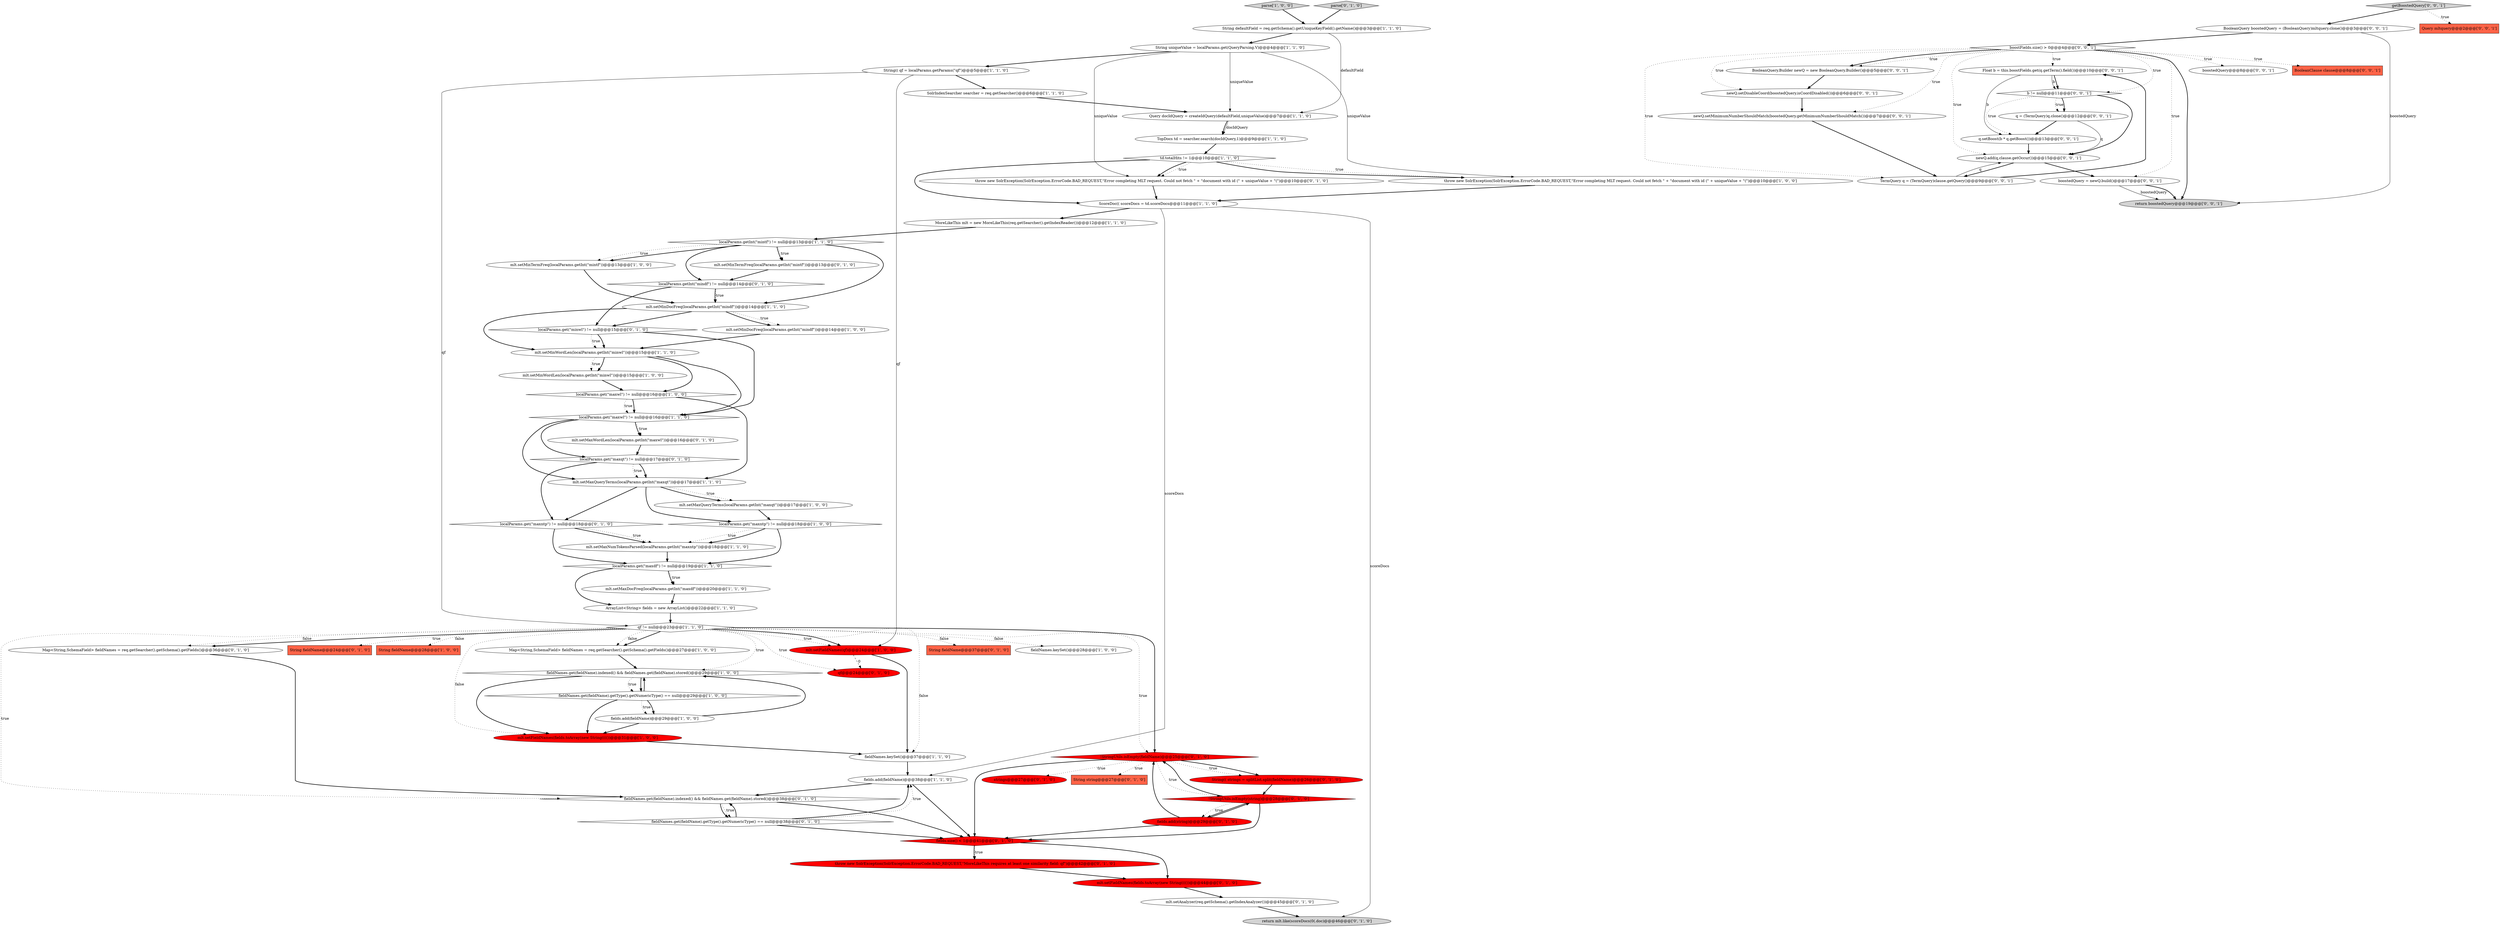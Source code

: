 digraph {
26 [style = filled, label = "String(( qf = localParams.getParams(\"qf\")@@@5@@@['1', '1', '0']", fillcolor = white, shape = ellipse image = "AAA0AAABBB1BBB"];
46 [style = filled, label = "return mlt.like(scoreDocs(0(.doc)@@@46@@@['0', '1', '0']", fillcolor = lightgray, shape = ellipse image = "AAA0AAABBB2BBB"];
35 [style = filled, label = "mlt.setMaxQueryTerms(localParams.getInt(\"maxqt\"))@@@17@@@['1', '1', '0']", fillcolor = white, shape = ellipse image = "AAA0AAABBB1BBB"];
56 [style = filled, label = "mlt.setAnalyzer(req.getSchema().getIndexAnalyzer())@@@45@@@['0', '1', '0']", fillcolor = white, shape = ellipse image = "AAA0AAABBB2BBB"];
65 [style = filled, label = "Float b = this.boostFields.get(q.getTerm().field())@@@10@@@['0', '0', '1']", fillcolor = white, shape = ellipse image = "AAA0AAABBB3BBB"];
67 [style = filled, label = "BooleanQuery.Builder newQ = new BooleanQuery.Builder()@@@5@@@['0', '0', '1']", fillcolor = white, shape = ellipse image = "AAA0AAABBB3BBB"];
5 [style = filled, label = "localParams.get(\"maxwl\") != null@@@16@@@['1', '1', '0']", fillcolor = white, shape = diamond image = "AAA0AAABBB1BBB"];
48 [style = filled, label = "mlt.setMaxWordLen(localParams.getInt(\"maxwl\"))@@@16@@@['0', '1', '0']", fillcolor = white, shape = ellipse image = "AAA0AAABBB2BBB"];
49 [style = filled, label = "localParams.getInt(\"mindf\") != null@@@14@@@['0', '1', '0']", fillcolor = white, shape = diamond image = "AAA0AAABBB2BBB"];
54 [style = filled, label = "String fieldName@@@24@@@['0', '1', '0']", fillcolor = tomato, shape = box image = "AAA0AAABBB2BBB"];
76 [style = filled, label = "boostedQuery = newQ.build()@@@17@@@['0', '0', '1']", fillcolor = white, shape = ellipse image = "AAA0AAABBB3BBB"];
8 [style = filled, label = "mlt.setMinDocFreq(localParams.getInt(\"mindf\"))@@@14@@@['1', '0', '0']", fillcolor = white, shape = ellipse image = "AAA0AAABBB1BBB"];
7 [style = filled, label = "parse['1', '0', '0']", fillcolor = lightgray, shape = diamond image = "AAA0AAABBB1BBB"];
18 [style = filled, label = "localParams.get(\"maxntp\") != null@@@18@@@['1', '0', '0']", fillcolor = white, shape = diamond image = "AAA0AAABBB1BBB"];
47 [style = filled, label = "strings@@@27@@@['0', '1', '0']", fillcolor = red, shape = ellipse image = "AAA1AAABBB2BBB"];
68 [style = filled, label = "Query mltquery@@@2@@@['0', '0', '1']", fillcolor = tomato, shape = box image = "AAA0AAABBB3BBB"];
73 [style = filled, label = "boostedQuery@@@8@@@['0', '0', '1']", fillcolor = white, shape = ellipse image = "AAA0AAABBB3BBB"];
78 [style = filled, label = "TermQuery q = (TermQuery)clause.getQuery()@@@9@@@['0', '0', '1']", fillcolor = white, shape = ellipse image = "AAA0AAABBB3BBB"];
58 [style = filled, label = "qf@@@24@@@['0', '1', '0']", fillcolor = red, shape = ellipse image = "AAA1AAABBB2BBB"];
20 [style = filled, label = "mlt.setMaxNumTokensParsed(localParams.getInt(\"maxntp\"))@@@18@@@['1', '1', '0']", fillcolor = white, shape = ellipse image = "AAA0AAABBB1BBB"];
33 [style = filled, label = "String fieldName@@@28@@@['1', '0', '0']", fillcolor = tomato, shape = box image = "AAA0AAABBB1BBB"];
74 [style = filled, label = "BooleanClause clause@@@8@@@['0', '0', '1']", fillcolor = tomato, shape = box image = "AAA0AAABBB3BBB"];
24 [style = filled, label = "mlt.setFieldNames(qf)@@@24@@@['1', '0', '0']", fillcolor = red, shape = ellipse image = "AAA1AAABBB1BBB"];
28 [style = filled, label = "Query docIdQuery = createIdQuery(defaultField,uniqueValue)@@@7@@@['1', '1', '0']", fillcolor = white, shape = ellipse image = "AAA0AAABBB1BBB"];
62 [style = filled, label = "boostFields.size() > 0@@@4@@@['0', '0', '1']", fillcolor = white, shape = diamond image = "AAA0AAABBB3BBB"];
57 [style = filled, label = "parse['0', '1', '0']", fillcolor = lightgray, shape = diamond image = "AAA0AAABBB2BBB"];
16 [style = filled, label = "String defaultField = req.getSchema().getUniqueKeyField().getName()@@@3@@@['1', '1', '0']", fillcolor = white, shape = ellipse image = "AAA0AAABBB1BBB"];
21 [style = filled, label = "fields.add(fieldName)@@@38@@@['1', '1', '0']", fillcolor = white, shape = ellipse image = "AAA0AAABBB1BBB"];
4 [style = filled, label = "mlt.setFieldNames(fields.toArray(new String(((())@@@31@@@['1', '0', '0']", fillcolor = red, shape = ellipse image = "AAA1AAABBB1BBB"];
23 [style = filled, label = "fields.add(fieldName)@@@29@@@['1', '0', '0']", fillcolor = white, shape = ellipse image = "AAA0AAABBB1BBB"];
32 [style = filled, label = "qf != null@@@23@@@['1', '1', '0']", fillcolor = white, shape = diamond image = "AAA0AAABBB1BBB"];
63 [style = filled, label = "getBoostedQuery['0', '0', '1']", fillcolor = lightgray, shape = diamond image = "AAA0AAABBB3BBB"];
59 [style = filled, label = "fieldNames.get(fieldName).getType().getNumericType() == null@@@38@@@['0', '1', '0']", fillcolor = white, shape = diamond image = "AAA0AAABBB2BBB"];
69 [style = filled, label = "return boostedQuery@@@19@@@['0', '0', '1']", fillcolor = lightgray, shape = ellipse image = "AAA0AAABBB3BBB"];
14 [style = filled, label = "fieldNames.get(fieldName).indexed() && fieldNames.get(fieldName).stored()@@@29@@@['1', '0', '0']", fillcolor = white, shape = diamond image = "AAA0AAABBB1BBB"];
6 [style = filled, label = "String uniqueValue = localParams.get(QueryParsing.V)@@@4@@@['1', '1', '0']", fillcolor = white, shape = ellipse image = "AAA0AAABBB1BBB"];
15 [style = filled, label = "localParams.getInt(\"mintf\") != null@@@13@@@['1', '1', '0']", fillcolor = white, shape = diamond image = "AAA0AAABBB1BBB"];
66 [style = filled, label = "b != null@@@11@@@['0', '0', '1']", fillcolor = white, shape = diamond image = "AAA0AAABBB3BBB"];
22 [style = filled, label = "SolrIndexSearcher searcher = req.getSearcher()@@@6@@@['1', '1', '0']", fillcolor = white, shape = ellipse image = "AAA0AAABBB1BBB"];
55 [style = filled, label = "mlt.setFieldNames(fields.toArray(new String(((())@@@44@@@['0', '1', '0']", fillcolor = red, shape = ellipse image = "AAA1AAABBB2BBB"];
9 [style = filled, label = "mlt.setMinWordLen(localParams.getInt(\"minwl\"))@@@15@@@['1', '0', '0']", fillcolor = white, shape = ellipse image = "AAA0AAABBB1BBB"];
50 [style = filled, label = "String(( strings = splitList.split(fieldName)@@@26@@@['0', '1', '0']", fillcolor = red, shape = ellipse image = "AAA1AAABBB2BBB"];
19 [style = filled, label = "mlt.setMinWordLen(localParams.getInt(\"minwl\"))@@@15@@@['1', '1', '0']", fillcolor = white, shape = ellipse image = "AAA0AAABBB1BBB"];
61 [style = filled, label = "!StringUtils.isEmpty(fieldName)@@@25@@@['0', '1', '0']", fillcolor = red, shape = diamond image = "AAA1AAABBB2BBB"];
52 [style = filled, label = "fields.add(string)@@@29@@@['0', '1', '0']", fillcolor = red, shape = ellipse image = "AAA1AAABBB2BBB"];
75 [style = filled, label = "q = (TermQuery)q.clone()@@@12@@@['0', '0', '1']", fillcolor = white, shape = ellipse image = "AAA0AAABBB3BBB"];
17 [style = filled, label = "td.totalHits != 1@@@10@@@['1', '1', '0']", fillcolor = white, shape = diamond image = "AAA0AAABBB1BBB"];
12 [style = filled, label = "fieldNames.keySet()@@@37@@@['1', '1', '0']", fillcolor = white, shape = ellipse image = "AAA0AAABBB1BBB"];
3 [style = filled, label = "localParams.get(\"maxwl\") != null@@@16@@@['1', '0', '0']", fillcolor = white, shape = diamond image = "AAA0AAABBB1BBB"];
36 [style = filled, label = "localParams.get(\"maxdf\") != null@@@19@@@['1', '1', '0']", fillcolor = white, shape = diamond image = "AAA0AAABBB1BBB"];
37 [style = filled, label = "Map<String,SchemaField> fieldNames = req.getSearcher().getSchema().getFields()@@@36@@@['0', '1', '0']", fillcolor = white, shape = ellipse image = "AAA0AAABBB2BBB"];
60 [style = filled, label = "throw new SolrException(SolrException.ErrorCode.BAD_REQUEST,\"MoreLikeThis requires at least one similarity field: qf\")@@@42@@@['0', '1', '0']", fillcolor = red, shape = ellipse image = "AAA1AAABBB2BBB"];
31 [style = filled, label = "TopDocs td = searcher.search(docIdQuery,1)@@@9@@@['1', '1', '0']", fillcolor = white, shape = ellipse image = "AAA0AAABBB1BBB"];
41 [style = filled, label = "localParams.get(\"maxntp\") != null@@@18@@@['0', '1', '0']", fillcolor = white, shape = diamond image = "AAA0AAABBB2BBB"];
64 [style = filled, label = "BooleanQuery boostedQuery = (BooleanQuery)mltquery.clone()@@@3@@@['0', '0', '1']", fillcolor = white, shape = ellipse image = "AAA0AAABBB3BBB"];
10 [style = filled, label = "mlt.setMinTermFreq(localParams.getInt(\"mintf\"))@@@13@@@['1', '0', '0']", fillcolor = white, shape = ellipse image = "AAA0AAABBB1BBB"];
38 [style = filled, label = "mlt.setMinTermFreq(localParams.getInt(\"mintf\"))@@@13@@@['0', '1', '0']", fillcolor = white, shape = ellipse image = "AAA0AAABBB2BBB"];
40 [style = filled, label = "localParams.get(\"minwl\") != null@@@15@@@['0', '1', '0']", fillcolor = white, shape = diamond image = "AAA0AAABBB2BBB"];
43 [style = filled, label = "throw new SolrException(SolrException.ErrorCode.BAD_REQUEST,\"Error completing MLT request. Could not fetch \" + \"document with id (\" + uniqueValue + \"(\")@@@10@@@['0', '1', '0']", fillcolor = white, shape = ellipse image = "AAA0AAABBB2BBB"];
27 [style = filled, label = "ArrayList<String> fields = new ArrayList()@@@22@@@['1', '1', '0']", fillcolor = white, shape = ellipse image = "AAA0AAABBB1BBB"];
45 [style = filled, label = "String string@@@27@@@['0', '1', '0']", fillcolor = tomato, shape = box image = "AAA0AAABBB2BBB"];
42 [style = filled, label = "fields.size() < 1@@@41@@@['0', '1', '0']", fillcolor = red, shape = diamond image = "AAA1AAABBB2BBB"];
44 [style = filled, label = "String fieldName@@@37@@@['0', '1', '0']", fillcolor = tomato, shape = box image = "AAA0AAABBB2BBB"];
72 [style = filled, label = "newQ.setDisableCoord(boostedQuery.isCoordDisabled())@@@6@@@['0', '0', '1']", fillcolor = white, shape = ellipse image = "AAA0AAABBB3BBB"];
2 [style = filled, label = "MoreLikeThis mlt = new MoreLikeThis(req.getSearcher().getIndexReader())@@@12@@@['1', '1', '0']", fillcolor = white, shape = ellipse image = "AAA0AAABBB1BBB"];
34 [style = filled, label = "mlt.setMaxDocFreq(localParams.getInt(\"maxdf\"))@@@20@@@['1', '1', '0']", fillcolor = white, shape = ellipse image = "AAA0AAABBB1BBB"];
39 [style = filled, label = "!StringUtils.isEmpty(string)@@@28@@@['0', '1', '0']", fillcolor = red, shape = diamond image = "AAA1AAABBB2BBB"];
71 [style = filled, label = "newQ.add(q,clause.getOccur())@@@15@@@['0', '0', '1']", fillcolor = white, shape = ellipse image = "AAA0AAABBB3BBB"];
77 [style = filled, label = "newQ.setMinimumNumberShouldMatch(boostedQuery.getMinimumNumberShouldMatch())@@@7@@@['0', '0', '1']", fillcolor = white, shape = ellipse image = "AAA0AAABBB3BBB"];
53 [style = filled, label = "fieldNames.get(fieldName).indexed() && fieldNames.get(fieldName).stored()@@@38@@@['0', '1', '0']", fillcolor = white, shape = diamond image = "AAA0AAABBB2BBB"];
13 [style = filled, label = "throw new SolrException(SolrException.ErrorCode.BAD_REQUEST,\"Error completing MLT request. Could not fetch \" + \"document with id (\" + uniqueValue + \"(\")@@@10@@@['1', '0', '0']", fillcolor = white, shape = ellipse image = "AAA0AAABBB1BBB"];
30 [style = filled, label = "fieldNames.keySet()@@@28@@@['1', '0', '0']", fillcolor = white, shape = ellipse image = "AAA0AAABBB1BBB"];
0 [style = filled, label = "Map<String,SchemaField> fieldNames = req.getSearcher().getSchema().getFields()@@@27@@@['1', '0', '0']", fillcolor = white, shape = ellipse image = "AAA0AAABBB1BBB"];
25 [style = filled, label = "ScoreDoc(( scoreDocs = td.scoreDocs@@@11@@@['1', '1', '0']", fillcolor = white, shape = ellipse image = "AAA0AAABBB1BBB"];
51 [style = filled, label = "localParams.get(\"maxqt\") != null@@@17@@@['0', '1', '0']", fillcolor = white, shape = diamond image = "AAA0AAABBB2BBB"];
1 [style = filled, label = "mlt.setMaxQueryTerms(localParams.getInt(\"maxqt\"))@@@17@@@['1', '0', '0']", fillcolor = white, shape = ellipse image = "AAA0AAABBB1BBB"];
11 [style = filled, label = "fieldNames.get(fieldName).getType().getNumericType() == null@@@29@@@['1', '0', '0']", fillcolor = white, shape = diamond image = "AAA0AAABBB1BBB"];
70 [style = filled, label = "q.setBoost(b * q.getBoost())@@@13@@@['0', '0', '1']", fillcolor = white, shape = ellipse image = "AAA0AAABBB3BBB"];
29 [style = filled, label = "mlt.setMinDocFreq(localParams.getInt(\"mindf\"))@@@14@@@['1', '1', '0']", fillcolor = white, shape = ellipse image = "AAA0AAABBB1BBB"];
32->4 [style = dotted, label="false"];
62->73 [style = dotted, label="true"];
17->25 [style = bold, label=""];
15->10 [style = bold, label=""];
27->32 [style = bold, label=""];
21->42 [style = bold, label=""];
76->69 [style = solid, label="boostedQuery"];
32->37 [style = bold, label=""];
11->14 [style = bold, label=""];
35->41 [style = bold, label=""];
32->0 [style = bold, label=""];
39->61 [style = bold, label=""];
61->39 [style = dotted, label="true"];
53->59 [style = dotted, label="true"];
42->60 [style = bold, label=""];
18->20 [style = dotted, label="true"];
62->71 [style = dotted, label="true"];
41->20 [style = bold, label=""];
32->0 [style = dotted, label="false"];
5->48 [style = dotted, label="true"];
26->22 [style = bold, label=""];
62->67 [style = bold, label=""];
29->8 [style = dotted, label="true"];
3->35 [style = bold, label=""];
75->71 [style = solid, label="q"];
19->5 [style = bold, label=""];
37->53 [style = bold, label=""];
35->1 [style = dotted, label="true"];
3->5 [style = bold, label=""];
0->14 [style = bold, label=""];
48->51 [style = bold, label=""];
38->49 [style = bold, label=""];
19->9 [style = bold, label=""];
70->71 [style = bold, label=""];
2->15 [style = bold, label=""];
7->16 [style = bold, label=""];
57->16 [style = bold, label=""];
14->11 [style = dotted, label="true"];
32->54 [style = dotted, label="true"];
25->46 [style = solid, label="scoreDocs"];
49->40 [style = bold, label=""];
14->11 [style = bold, label=""];
19->3 [style = bold, label=""];
66->70 [style = dotted, label="true"];
59->42 [style = bold, label=""];
32->61 [style = bold, label=""];
13->25 [style = bold, label=""];
65->70 [style = solid, label="b"];
15->38 [style = bold, label=""];
62->74 [style = dotted, label="true"];
35->18 [style = bold, label=""];
32->24 [style = dotted, label="true"];
12->21 [style = bold, label=""];
16->6 [style = bold, label=""];
72->77 [style = bold, label=""];
56->46 [style = bold, label=""];
65->66 [style = bold, label=""];
15->10 [style = dotted, label="true"];
42->60 [style = dotted, label="true"];
51->35 [style = bold, label=""];
77->78 [style = bold, label=""];
25->2 [style = bold, label=""];
50->39 [style = bold, label=""];
62->77 [style = dotted, label="true"];
23->14 [style = bold, label=""];
60->55 [style = bold, label=""];
32->58 [style = dotted, label="true"];
61->47 [style = dotted, label="true"];
18->20 [style = bold, label=""];
52->42 [style = bold, label=""];
32->30 [style = dotted, label="false"];
39->52 [style = bold, label=""];
3->5 [style = dotted, label="true"];
40->5 [style = bold, label=""];
62->67 [style = dotted, label="true"];
19->9 [style = dotted, label="true"];
66->71 [style = bold, label=""];
17->43 [style = dotted, label="true"];
29->40 [style = bold, label=""];
65->66 [style = solid, label="b"];
39->42 [style = bold, label=""];
15->29 [style = bold, label=""];
59->21 [style = bold, label=""];
71->78 [style = bold, label=""];
63->68 [style = dotted, label="true"];
64->69 [style = solid, label="boostedQuery"];
14->4 [style = bold, label=""];
6->43 [style = solid, label="uniqueValue"];
24->12 [style = bold, label=""];
6->26 [style = bold, label=""];
49->29 [style = dotted, label="true"];
62->66 [style = dotted, label="true"];
62->76 [style = dotted, label="true"];
66->75 [style = dotted, label="true"];
52->61 [style = bold, label=""];
28->31 [style = bold, label=""];
11->4 [style = bold, label=""];
53->42 [style = bold, label=""];
40->19 [style = bold, label=""];
32->53 [style = dotted, label="true"];
22->28 [style = bold, label=""];
32->61 [style = dotted, label="true"];
16->28 [style = solid, label="defaultField"];
42->55 [style = bold, label=""];
67->72 [style = bold, label=""];
32->14 [style = dotted, label="true"];
62->65 [style = dotted, label="true"];
32->37 [style = dotted, label="false"];
59->53 [style = bold, label=""];
71->76 [style = bold, label=""];
17->43 [style = bold, label=""];
41->36 [style = bold, label=""];
64->62 [style = bold, label=""];
78->65 [style = bold, label=""];
35->1 [style = bold, label=""];
29->19 [style = bold, label=""];
66->75 [style = bold, label=""];
24->58 [style = dashed, label="0"];
61->42 [style = bold, label=""];
4->12 [style = bold, label=""];
9->3 [style = bold, label=""];
17->13 [style = bold, label=""];
6->28 [style = solid, label="uniqueValue"];
31->17 [style = bold, label=""];
59->21 [style = dotted, label="true"];
62->69 [style = bold, label=""];
5->35 [style = bold, label=""];
36->34 [style = bold, label=""];
20->36 [style = bold, label=""];
6->13 [style = solid, label="uniqueValue"];
40->19 [style = dotted, label="true"];
32->33 [style = dotted, label="false"];
49->29 [style = bold, label=""];
75->70 [style = bold, label=""];
29->8 [style = bold, label=""];
15->49 [style = bold, label=""];
52->39 [style = bold, label=""];
5->51 [style = bold, label=""];
39->52 [style = dotted, label="true"];
32->44 [style = dotted, label="false"];
63->64 [style = bold, label=""];
8->19 [style = bold, label=""];
26->24 [style = solid, label="qf"];
11->23 [style = dotted, label="true"];
23->4 [style = bold, label=""];
1->18 [style = bold, label=""];
18->36 [style = bold, label=""];
78->71 [style = solid, label="q"];
62->78 [style = dotted, label="true"];
55->56 [style = bold, label=""];
41->20 [style = dotted, label="true"];
25->21 [style = solid, label="scoreDocs"];
28->31 [style = solid, label="docIdQuery"];
32->12 [style = dotted, label="false"];
36->27 [style = bold, label=""];
53->59 [style = bold, label=""];
10->29 [style = bold, label=""];
62->72 [style = dotted, label="true"];
51->35 [style = dotted, label="true"];
76->69 [style = bold, label=""];
61->50 [style = bold, label=""];
5->48 [style = bold, label=""];
15->38 [style = dotted, label="true"];
61->45 [style = dotted, label="true"];
43->25 [style = bold, label=""];
26->32 [style = solid, label="qf"];
17->13 [style = dotted, label="true"];
32->24 [style = bold, label=""];
11->23 [style = bold, label=""];
51->41 [style = bold, label=""];
36->34 [style = dotted, label="true"];
61->50 [style = dotted, label="true"];
34->27 [style = bold, label=""];
21->53 [style = bold, label=""];
}
